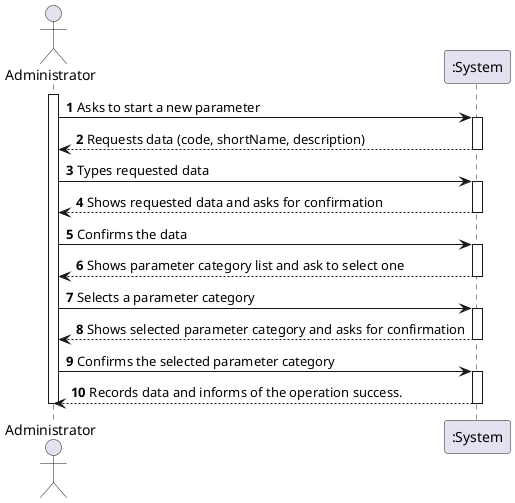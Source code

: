 @startuml
'https://plantuml.com/sequence-diagram

actor Administrator as admin
participant ":System" as sys
autonumber

activate admin


admin -> sys: Asks to start a new parameter
activate sys
admin <-- sys: Requests data (code, shortName, description)
deactivate sys
admin -> sys: Types requested data
activate sys
admin <-- sys: Shows requested data and asks for confirmation
deactivate sys
admin -> sys: Confirms the data
activate sys
admin <-- sys: Shows parameter category list and ask to select one
deactivate sys
admin -> sys : Selects a parameter category
activate sys
admin <-- sys: Shows selected parameter category and asks for confirmation
deactivate sys
admin -> sys: Confirms the selected parameter category
activate sys
admin <-- sys: Records data and informs of the operation success.

deactivate sys
deactivate admin
@enduml